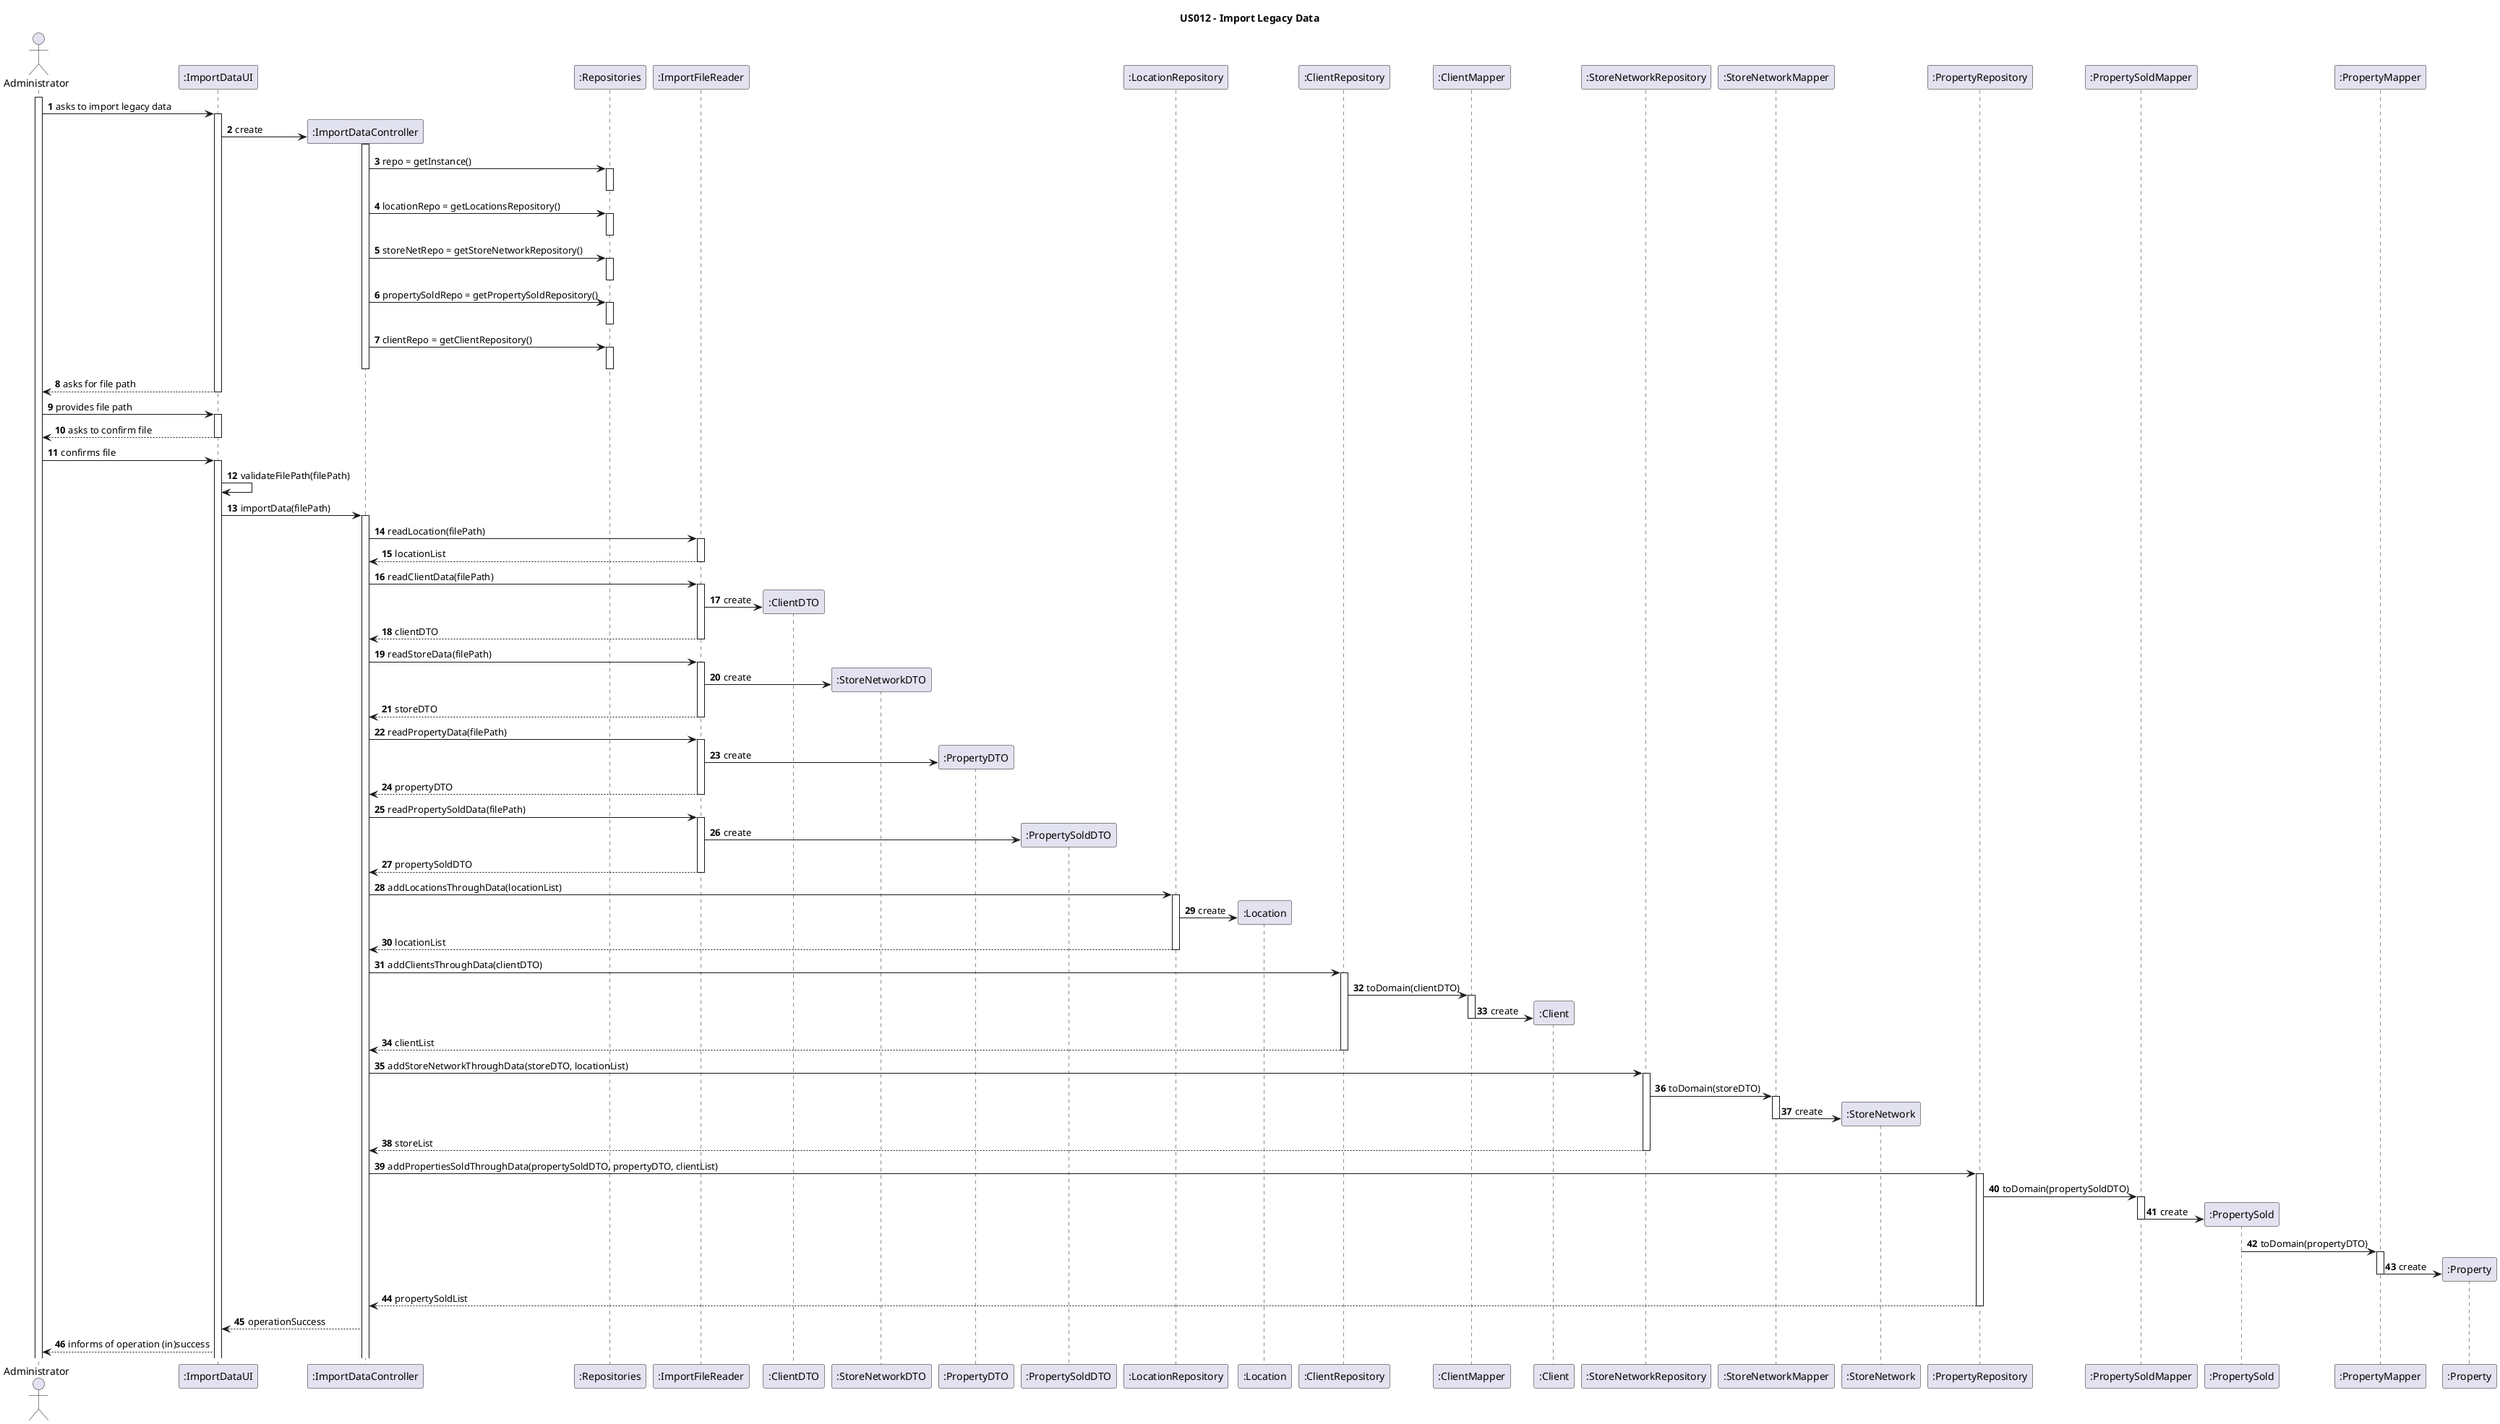 @startuml
'https://plantuml.com/sequence-diagram

autonumber

title US012 - Import Legacy Data

actor "Administrator" as adm
participant ":ImportDataUI" as ui
participant ":ImportDataController" as ctrl
participant ":Repositories" as repo
participant ":ImportFileReader" as freader
participant ":ClientDTO" as clientDTO
participant ":StoreNetworkDTO" as storeDTO
participant ":PropertyDTO" as propertyDTO
participant ":PropertySoldDTO" as propertySoldDTO
participant ":LocationRepository" as lrepo
participant ":Location" as loc
participant ":ClientRepository" as crepo
participant ":ClientMapper" as cmapper
participant ":Client" as client
participant ":StoreNetworkRepository" as srepo
participant ":StoreNetworkMapper" as smapper
participant ":StoreNetwork" as store
participant ":PropertyRepository" as prepo
participant ":PropertySoldMapper" as psoldmapper
participant ":PropertySold" as psold
participant ":PropertyMapper" as pmapper
participant ":Property" as prop

activate adm
adm -> ui : asks to import legacy data
activate ui
ui -> ctrl** : create
    activate ctrl

        ctrl -> repo : repo = getInstance()
        activate repo
        deactivate repo

        ctrl -> repo : locationRepo = getLocationsRepository()
        activate repo
        deactivate repo

        ctrl -> repo : storeNetRepo = getStoreNetworkRepository()
        activate repo
        deactivate repo

        ctrl -> repo : propertySoldRepo = getPropertySoldRepository()
        activate repo
        deactivate repo

        ctrl -> repo : clientRepo = getClientRepository()
        activate repo
        deactivate repo


        deactivate ctrl
adm <-- ui : asks for file path
deactivate ui
adm -> ui : provides file path
activate ui
adm <-- ui : asks to confirm file
deactivate ui
adm -> ui : confirms file
activate ui
ui -> ui : validateFilePath(filePath)
ui -> ctrl : importData(filePath)
    activate ctrl
    ctrl -> freader : readLocation(filePath)
        activate freader
        freader --> ctrl : locationList
        deactivate freader
    ctrl -> freader : readClientData(filePath)
        activate freader
            freader -> clientDTO** : create
        freader --> ctrl : clientDTO
        deactivate freader
    ctrl -> freader : readStoreData(filePath)
        activate freader
            freader -> storeDTO** : create
        freader --> ctrl : storeDTO
        deactivate freader
    ctrl -> freader : readPropertyData(filePath)
        activate freader
            freader -> propertyDTO** : create
        freader --> ctrl : propertyDTO
        deactivate freader
    ctrl -> freader : readPropertySoldData(filePath)
        activate freader
            freader -> propertySoldDTO** : create
        freader --> ctrl : propertySoldDTO
        deactivate freader

    ctrl -> lrepo : addLocationsThroughData(locationList)
        activate lrepo
            lrepo -> loc** : create
        lrepo --> ctrl : locationList
        deactivate lrepo
    ctrl -> crepo : addClientsThroughData(clientDTO)
        activate crepo
            crepo -> cmapper : toDomain(clientDTO)
                activate cmapper
                cmapper -> client** : create
                deactivate cmapper
        crepo --> ctrl : clientList
        deactivate crepo
    ctrl -> srepo : addStoreNetworkThroughData(storeDTO, locationList)
        activate srepo
            srepo -> smapper : toDomain(storeDTO)
                activate smapper
                smapper -> store** : create
                deactivate smapper
        srepo --> ctrl : storeList
        deactivate srepo
    ctrl -> prepo : addPropertiesSoldThroughData(propertySoldDTO, propertyDTO, clientList)
        activate prepo
            prepo -> psoldmapper : toDomain(propertySoldDTO)
                activate psoldmapper
                psoldmapper -> psold** : create
                deactivate psoldmapper
            psold -> pmapper : toDomain(propertyDTO)
                activate pmapper
                pmapper -> prop** : create
                deactivate pmapper
        prepo --> ctrl : propertySoldList
        deactivate prepo

    ctrl --> ui : operationSuccess

adm <-- ui : informs of operation (in)success

@enduml